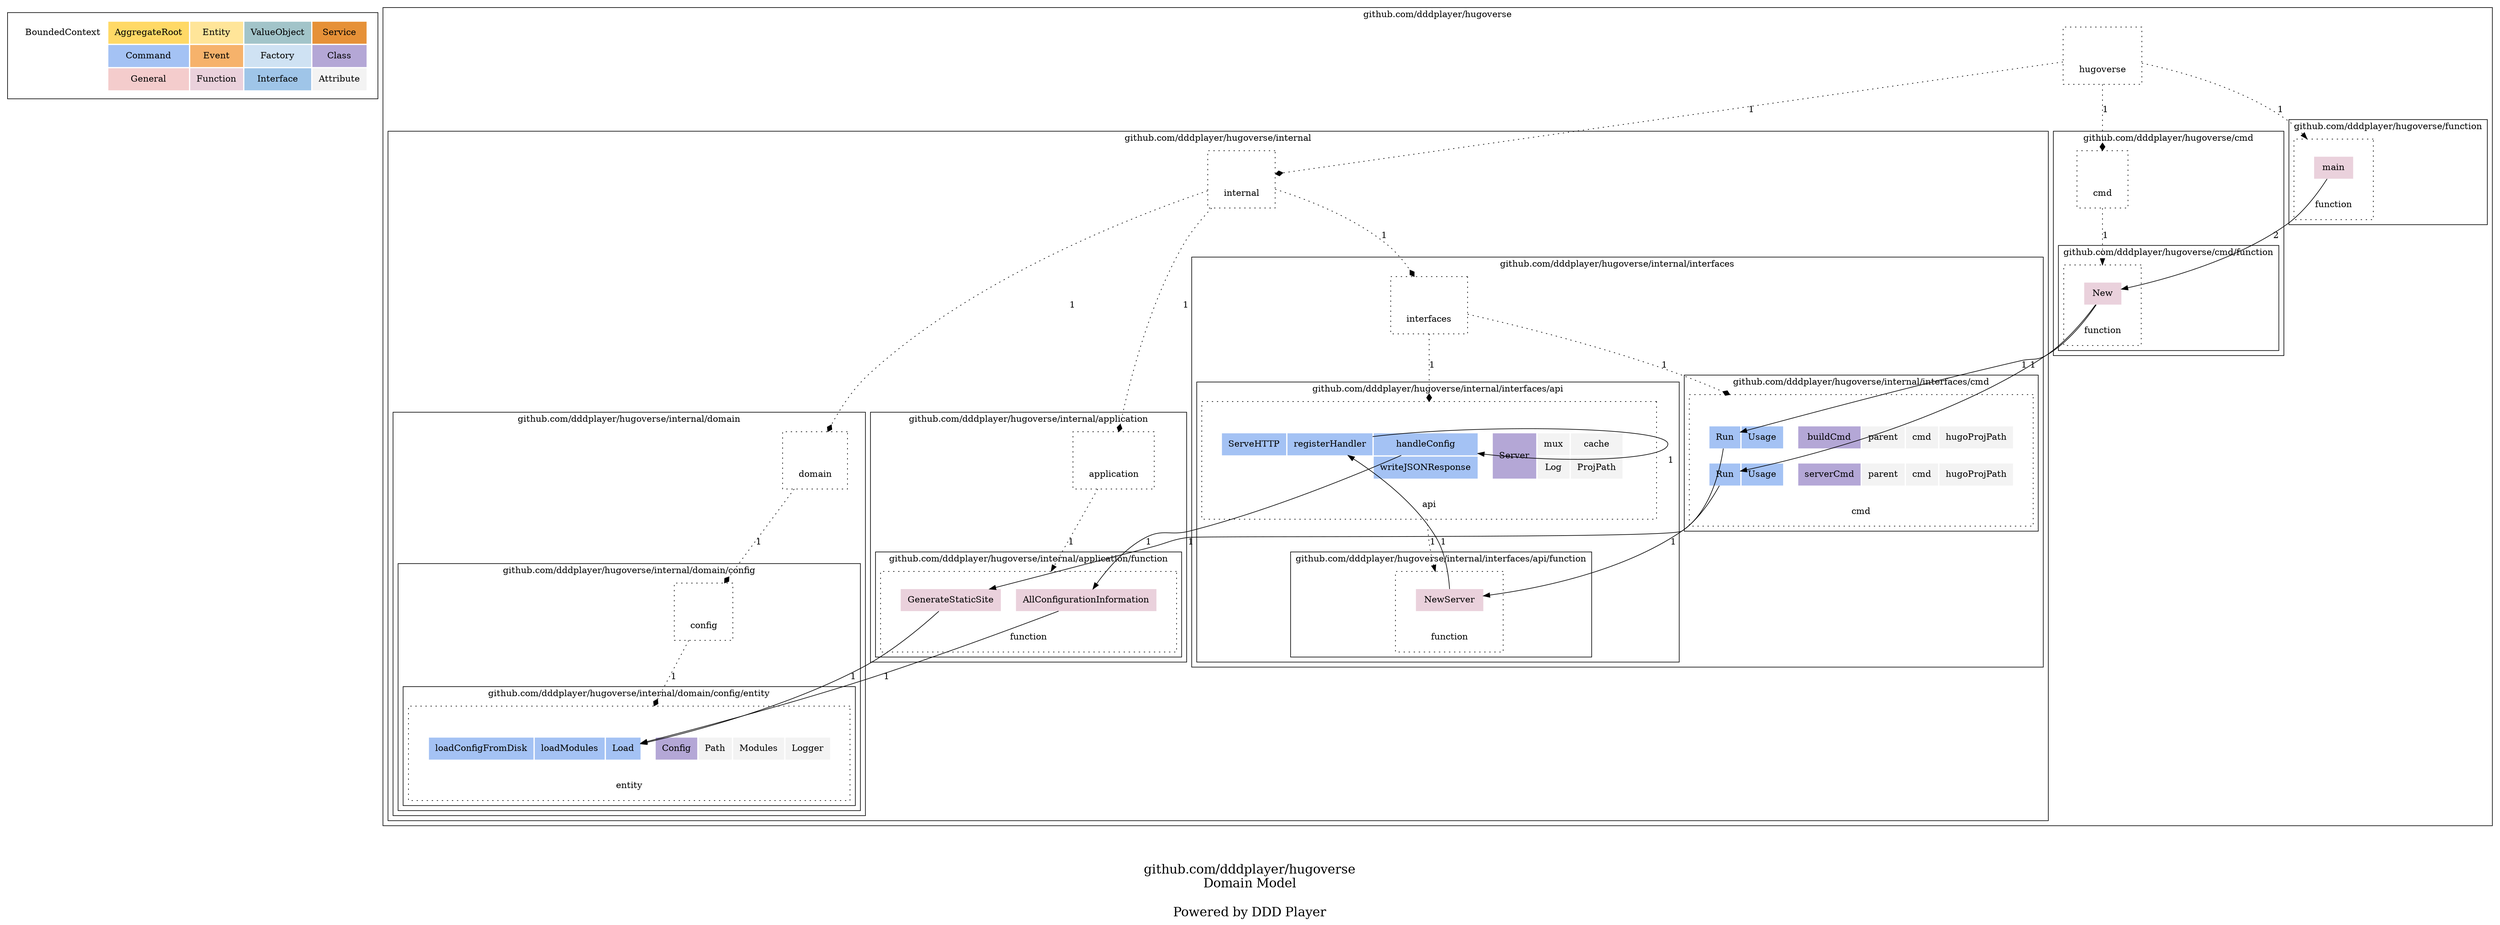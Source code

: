 digraph {
	node [style=dotted shape=rect]

    subgraph cluster_ddd_concept{
		node [color=white]

        ddd_concept [label=<
        <table border="0" cellpadding="10">
		<tr>
			<td bgcolor="#ffffff00" rowspan="1" colspan="1">BoundedContext</td>
			<td bgcolor="#ffd966ff" rowspan="1" colspan="1">AggregateRoot</td>
			<td bgcolor="#ffe599ff" rowspan="1" colspan="1">Entity</td>
			<td bgcolor="#a2c4c9ff" rowspan="1" colspan="1">ValueObject</td>
			<td bgcolor="#e69138ff" rowspan="1" colspan="1">Service</td>
		</tr>
		<tr>
			<td bgcolor="white" rowspan="1" colspan="1"></td>
			<td bgcolor="#a4c2f4ff" rowspan="1" colspan="1">Command</td>
			<td bgcolor="#f6b26bff" rowspan="1" colspan="1">Event</td>
			<td bgcolor="#cfe2f3ff" rowspan="1" colspan="1">Factory</td>
			<td bgcolor="#b4a7d6ff" rowspan="1" colspan="1">Class</td>
			
		</tr>
		<tr>
			<td bgcolor="white" rowspan="1" colspan="1"></td>
			<td bgcolor="#f4ccccff" rowspan="1" colspan="1">General</td>
			<td bgcolor="#ead1dcff" rowspan="1" colspan="1">Function</td>
			<td bgcolor="#9fc5e8ff" rowspan="1" colspan="1">Interface</td>
			<td bgcolor="#f3f3f3ff" rowspan="1" colspan="1">Attribute</td>
		</tr>
        </table>
        > ]
	}

    
		subgraph cluster_dUQ30Z {
	
		
    	dUQ30Z [label=<
        <table border="0" cellpadding="10">
			
				<tr>
		
			<td port="first_blank_row" bgcolor="white" rowspan="1" colspan="1"></td>
	</tr>
				<tr>
		
			<td port="" bgcolor="white" rowspan="1" colspan="1"></td>
	</tr>
				<tr>
		
			<td port="" bgcolor="white" rowspan="1" colspan="6">hugoverse</td>
	</tr>
        </table>
        > ]
	

	label = "github.com/dddplayer/hugoverse"

	
		subgraph cluster_dbPwjkq {
	
		
    	dbPwjkq [label=<
        <table border="0" cellpadding="10">
			
				<tr>
		
			<td port="first_blank_row" bgcolor="white" rowspan="1" colspan="1"></td>
	</tr>
				<tr>
		
			<td port="" bgcolor="white" rowspan="1" colspan="1"></td>
			<td port="dcdc8xt" bgcolor="#ead1dcff" rowspan="1" colspan="4">main</td>
			<td port="" bgcolor="white" rowspan="1" colspan="1"></td>
	</tr>
				<tr>
		
			<td port="" bgcolor="white" rowspan="1" colspan="1"></td>
	</tr>
				<tr>
		
			<td port="" bgcolor="white" rowspan="1" colspan="6">function</td>
	</tr>
        </table>
        > ]
	

	label = "github.com/dddplayer/hugoverse/function"

	
    }
		subgraph cluster_di7GIv {
	
		
    	di7GIv [label=<
        <table border="0" cellpadding="10">
			
				<tr>
		
			<td port="first_blank_row" bgcolor="white" rowspan="1" colspan="1"></td>
	</tr>
				<tr>
		
			<td port="" bgcolor="white" rowspan="1" colspan="1"></td>
	</tr>
				<tr>
		
			<td port="" bgcolor="white" rowspan="1" colspan="6">internal</td>
	</tr>
        </table>
        > ]
	

	label = "github.com/dddplayer/hugoverse/internal"

	
		subgraph cluster_dWutTC {
	
		
    	dWutTC [label=<
        <table border="0" cellpadding="10">
			
				<tr>
		
			<td port="first_blank_row" bgcolor="white" rowspan="1" colspan="1"></td>
	</tr>
				<tr>
		
			<td port="" bgcolor="white" rowspan="1" colspan="1"></td>
	</tr>
				<tr>
		
			<td port="" bgcolor="white" rowspan="1" colspan="6">interfaces</td>
	</tr>
        </table>
        > ]
	

	label = "github.com/dddplayer/hugoverse/internal/interfaces"

	
		subgraph cluster_dbFIgov {
	
		
    	dbFIgov [label=<
        <table border="0" cellpadding="10">
			
				<tr>
		
			<td port="first_blank_row" bgcolor="white" rowspan="1" colspan="1"></td>
	</tr>
				<tr>
		
			<td port="" bgcolor="white" rowspan="1" colspan="1"></td>
	</tr>
				<tr>
		
			<td port="" bgcolor="white" rowspan="1" colspan="1"></td>
			<td port="dcRNaFV" bgcolor="#a4c2f4ff" rowspan="1" colspan="1">ServeHTTP</td>
			<td port="dd6Itnh" bgcolor="#a4c2f4ff" rowspan="1" colspan="1">registerHandler</td>
			<td port="ddEFKA" bgcolor="#a4c2f4ff" rowspan="1" colspan="1">handleConfig</td>
			<td port="" bgcolor="white" rowspan="1" colspan="1"></td>
			<td port="dcrVIRt" bgcolor="#b4a7d6ff" rowspan="2" colspan="1">Server</td>
			<td port="ddIJ7CG" bgcolor="#f3f3f3ff" rowspan="1" colspan="1">mux</td>
			<td port="dc8h396" bgcolor="#f3f3f3ff" rowspan="1" colspan="1">cache</td>
			<td port="" bgcolor="white" rowspan="1" colspan="1"></td>
			<td port="" bgcolor="white" rowspan="1" colspan="1"></td>
	</tr>
				<tr>
		
			<td port="" bgcolor="white" rowspan="1" colspan="1"></td>
			<td port="" bgcolor="white" rowspan="1" colspan="1"></td>
			<td port="" bgcolor="white" rowspan="1" colspan="1"></td>
			<td port="dj0Eoa" bgcolor="#a4c2f4ff" rowspan="1" colspan="1">writeJSONResponse</td>
			<td port="" bgcolor="white" rowspan="1" colspan="1"></td>
			<td port="dd7nIzo" bgcolor="#f3f3f3ff" rowspan="1" colspan="1">Log</td>
			<td port="dboWVeI" bgcolor="#f3f3f3ff" rowspan="1" colspan="1">ProjPath</td>
			<td port="" bgcolor="white" rowspan="1" colspan="1"></td>
			<td port="" bgcolor="white" rowspan="1" colspan="1"></td>
	</tr>
				<tr>
		
			<td port="" bgcolor="white" rowspan="1" colspan="1"></td>
	</tr>
				<tr>
		
			<td port="" bgcolor="white" rowspan="1" colspan="10">api</td>
	</tr>
        </table>
        > ]
	

	label = "github.com/dddplayer/hugoverse/internal/interfaces/api"

	
		subgraph cluster_ddtvzaY {
	
		
    	ddtvzaY [label=<
        <table border="0" cellpadding="10">
			
				<tr>
		
			<td port="first_blank_row" bgcolor="white" rowspan="1" colspan="1"></td>
	</tr>
				<tr>
		
			<td port="" bgcolor="white" rowspan="1" colspan="1"></td>
			<td port="degUkn5" bgcolor="#ead1dcff" rowspan="1" colspan="4">NewServer</td>
			<td port="" bgcolor="white" rowspan="1" colspan="1"></td>
	</tr>
				<tr>
		
			<td port="" bgcolor="white" rowspan="1" colspan="1"></td>
	</tr>
				<tr>
		
			<td port="" bgcolor="white" rowspan="1" colspan="6">function</td>
	</tr>
        </table>
        > ]
	

	label = "github.com/dddplayer/hugoverse/internal/interfaces/api/function"

	
    }
    }
		subgraph cluster_dcUGxVR {
	
		
    	dcUGxVR [label=<
        <table border="0" cellpadding="10">
			
				<tr>
		
			<td port="first_blank_row" bgcolor="white" rowspan="1" colspan="1"></td>
	</tr>
				<tr>
		
			<td port="" bgcolor="white" rowspan="1" colspan="1"></td>
	</tr>
				<tr>
		
			<td port="" bgcolor="white" rowspan="1" colspan="1"></td>
			<td port="dFJoku" bgcolor="#a4c2f4ff" rowspan="1" colspan="1">Run</td>
			<td port="dbNAO7S" bgcolor="#a4c2f4ff" rowspan="1" colspan="1">Usage</td>
			<td port="" bgcolor="white" rowspan="1" colspan="1"></td>
			<td port="dbgRDfG" bgcolor="#b4a7d6ff" rowspan="1" colspan="1">buildCmd</td>
			<td port="dRDn7X" bgcolor="#f3f3f3ff" rowspan="1" colspan="1">parent</td>
			<td port="deFLls1" bgcolor="#f3f3f3ff" rowspan="1" colspan="1">cmd</td>
			<td port="dFl7Os" bgcolor="#f3f3f3ff" rowspan="1" colspan="1">hugoProjPath</td>
			<td port="" bgcolor="white" rowspan="1" colspan="1"></td>
	</tr>
				<tr>
		
			<td port="" bgcolor="white" rowspan="1" colspan="1"></td>
	</tr>
				<tr>
		
			<td port="" bgcolor="white" rowspan="1" colspan="1"></td>
			<td port="dbtwUMD" bgcolor="#a4c2f4ff" rowspan="1" colspan="1">Run</td>
			<td port="dcD6rbH" bgcolor="#a4c2f4ff" rowspan="1" colspan="1">Usage</td>
			<td port="" bgcolor="white" rowspan="1" colspan="1"></td>
			<td port="dc8vUbT" bgcolor="#b4a7d6ff" rowspan="1" colspan="1">serverCmd</td>
			<td port="denK8hY" bgcolor="#f3f3f3ff" rowspan="1" colspan="1">parent</td>
			<td port="dbhKWDM" bgcolor="#f3f3f3ff" rowspan="1" colspan="1">cmd</td>
			<td port="db78v3J" bgcolor="#f3f3f3ff" rowspan="1" colspan="1">hugoProjPath</td>
			<td port="" bgcolor="white" rowspan="1" colspan="1"></td>
	</tr>
				<tr>
		
			<td port="" bgcolor="white" rowspan="1" colspan="1"></td>
	</tr>
				<tr>
		
			<td port="" bgcolor="white" rowspan="1" colspan="9">cmd</td>
	</tr>
        </table>
        > ]
	

	label = "github.com/dddplayer/hugoverse/internal/interfaces/cmd"

	
    }
    }
		subgraph cluster_dbYmF3O {
	
		
    	dbYmF3O [label=<
        <table border="0" cellpadding="10">
			
				<tr>
		
			<td port="first_blank_row" bgcolor="white" rowspan="1" colspan="1"></td>
	</tr>
				<tr>
		
			<td port="" bgcolor="white" rowspan="1" colspan="1"></td>
	</tr>
				<tr>
		
			<td port="" bgcolor="white" rowspan="1" colspan="6">domain</td>
	</tr>
        </table>
        > ]
	

	label = "github.com/dddplayer/hugoverse/internal/domain"

	
		subgraph cluster_dctHGkf {
	
		
    	dctHGkf [label=<
        <table border="0" cellpadding="10">
			
				<tr>
		
			<td port="first_blank_row" bgcolor="white" rowspan="1" colspan="1"></td>
	</tr>
				<tr>
		
			<td port="" bgcolor="white" rowspan="1" colspan="1"></td>
	</tr>
				<tr>
		
			<td port="" bgcolor="white" rowspan="1" colspan="6">config</td>
	</tr>
        </table>
        > ]
	

	label = "github.com/dddplayer/hugoverse/internal/domain/config"

	
		subgraph cluster_dbvalZB {
	
		
    	dbvalZB [label=<
        <table border="0" cellpadding="10">
			
				<tr>
		
			<td port="first_blank_row" bgcolor="white" rowspan="1" colspan="1"></td>
	</tr>
				<tr>
		
			<td port="" bgcolor="white" rowspan="1" colspan="1"></td>
	</tr>
				<tr>
		
			<td port="" bgcolor="white" rowspan="1" colspan="1"></td>
			<td port="dympBu" bgcolor="#a4c2f4ff" rowspan="1" colspan="1">loadConfigFromDisk</td>
			<td port="dcMQkpO" bgcolor="#a4c2f4ff" rowspan="1" colspan="1">loadModules</td>
			<td port="deIyBAf" bgcolor="#a4c2f4ff" rowspan="1" colspan="1">Load</td>
			<td port="" bgcolor="white" rowspan="1" colspan="1"></td>
			<td port="dxeIu0" bgcolor="#b4a7d6ff" rowspan="1" colspan="1">Config</td>
			<td port="dbOwdfO" bgcolor="#f3f3f3ff" rowspan="1" colspan="1">Path</td>
			<td port="dcasrN4" bgcolor="#f3f3f3ff" rowspan="1" colspan="1">Modules</td>
			<td port="ddac06n" bgcolor="#f3f3f3ff" rowspan="1" colspan="1">Logger</td>
			<td port="" bgcolor="white" rowspan="1" colspan="1"></td>
	</tr>
				<tr>
		
			<td port="" bgcolor="white" rowspan="1" colspan="1"></td>
	</tr>
				<tr>
		
			<td port="" bgcolor="white" rowspan="1" colspan="10">entity</td>
	</tr>
        </table>
        > ]
	

	label = "github.com/dddplayer/hugoverse/internal/domain/config/entity"

	
    }
    }
    }
		subgraph cluster_dCbZAW {
	
		
    	dCbZAW [label=<
        <table border="0" cellpadding="10">
			
				<tr>
		
			<td port="first_blank_row" bgcolor="white" rowspan="1" colspan="1"></td>
	</tr>
				<tr>
		
			<td port="" bgcolor="white" rowspan="1" colspan="1"></td>
	</tr>
				<tr>
		
			<td port="" bgcolor="white" rowspan="1" colspan="6">application</td>
	</tr>
        </table>
        > ]
	

	label = "github.com/dddplayer/hugoverse/internal/application"

	
		subgraph cluster_ddeNuT {
	
		
    	ddeNuT [label=<
        <table border="0" cellpadding="10">
			
				<tr>
		
			<td port="first_blank_row" bgcolor="white" rowspan="1" colspan="1"></td>
	</tr>
				<tr>
		
			<td port="" bgcolor="white" rowspan="1" colspan="1"></td>
			<td port="d6GWrL" bgcolor="#ead1dcff" rowspan="1" colspan="2">GenerateStaticSite</td>
			<td port="" bgcolor="white" rowspan="1" colspan="1"></td>
			<td port="dbsclp6" bgcolor="#ead1dcff" rowspan="1" colspan="2">AllConfigurationInformation</td>
			<td port="" bgcolor="white" rowspan="1" colspan="1"></td>
	</tr>
				<tr>
		
			<td port="" bgcolor="white" rowspan="1" colspan="1"></td>
	</tr>
				<tr>
		
			<td port="" bgcolor="white" rowspan="1" colspan="7">function</td>
	</tr>
        </table>
        > ]
	

	label = "github.com/dddplayer/hugoverse/internal/application/function"

	
    }
    }
    }
		subgraph cluster_d5iImG {
	
		
    	d5iImG [label=<
        <table border="0" cellpadding="10">
			
				<tr>
		
			<td port="first_blank_row" bgcolor="white" rowspan="1" colspan="1"></td>
	</tr>
				<tr>
		
			<td port="" bgcolor="white" rowspan="1" colspan="1"></td>
	</tr>
				<tr>
		
			<td port="" bgcolor="white" rowspan="1" colspan="6">cmd</td>
	</tr>
        </table>
        > ]
	

	label = "github.com/dddplayer/hugoverse/cmd"

	
		subgraph cluster_ddREsL {
	
		
    	ddREsL [label=<
        <table border="0" cellpadding="10">
			
				<tr>
		
			<td port="first_blank_row" bgcolor="white" rowspan="1" colspan="1"></td>
	</tr>
				<tr>
		
			<td port="" bgcolor="white" rowspan="1" colspan="1"></td>
			<td port="dcvzibt" bgcolor="#ead1dcff" rowspan="1" colspan="4">New</td>
			<td port="" bgcolor="white" rowspan="1" colspan="1"></td>
	</tr>
				<tr>
		
			<td port="" bgcolor="white" rowspan="1" colspan="1"></td>
	</tr>
				<tr>
		
			<td port="" bgcolor="white" rowspan="1" colspan="6">function</td>
	</tr>
        </table>
        > ]
	

	label = "github.com/dddplayer/hugoverse/cmd/function"

	
    }
    }
    }
		subgraph cluster_dbPwjkq {
	
		
    	dbPwjkq [label=<
        <table border="0" cellpadding="10">
			
				<tr>
		
			<td port="first_blank_row" bgcolor="white" rowspan="1" colspan="1"></td>
	</tr>
				<tr>
		
			<td port="" bgcolor="white" rowspan="1" colspan="1"></td>
			<td port="dcdc8xt" bgcolor="#ead1dcff" rowspan="1" colspan="4">main</td>
			<td port="" bgcolor="white" rowspan="1" colspan="1"></td>
	</tr>
				<tr>
		
			<td port="" bgcolor="white" rowspan="1" colspan="1"></td>
	</tr>
				<tr>
		
			<td port="" bgcolor="white" rowspan="1" colspan="6">function</td>
	</tr>
        </table>
        > ]
	

	label = "github.com/dddplayer/hugoverse/function"

	
    }
		subgraph cluster_di7GIv {
	
		
    	di7GIv [label=<
        <table border="0" cellpadding="10">
			
				<tr>
		
			<td port="first_blank_row" bgcolor="white" rowspan="1" colspan="1"></td>
	</tr>
				<tr>
		
			<td port="" bgcolor="white" rowspan="1" colspan="1"></td>
	</tr>
				<tr>
		
			<td port="" bgcolor="white" rowspan="1" colspan="6">internal</td>
	</tr>
        </table>
        > ]
	

	label = "github.com/dddplayer/hugoverse/internal"

	
		subgraph cluster_dWutTC {
	
		
    	dWutTC [label=<
        <table border="0" cellpadding="10">
			
				<tr>
		
			<td port="first_blank_row" bgcolor="white" rowspan="1" colspan="1"></td>
	</tr>
				<tr>
		
			<td port="" bgcolor="white" rowspan="1" colspan="1"></td>
	</tr>
				<tr>
		
			<td port="" bgcolor="white" rowspan="1" colspan="6">interfaces</td>
	</tr>
        </table>
        > ]
	

	label = "github.com/dddplayer/hugoverse/internal/interfaces"

	
		subgraph cluster_dbFIgov {
	
		
    	dbFIgov [label=<
        <table border="0" cellpadding="10">
			
				<tr>
		
			<td port="first_blank_row" bgcolor="white" rowspan="1" colspan="1"></td>
	</tr>
				<tr>
		
			<td port="" bgcolor="white" rowspan="1" colspan="1"></td>
	</tr>
				<tr>
		
			<td port="" bgcolor="white" rowspan="1" colspan="1"></td>
			<td port="dcRNaFV" bgcolor="#a4c2f4ff" rowspan="1" colspan="1">ServeHTTP</td>
			<td port="dd6Itnh" bgcolor="#a4c2f4ff" rowspan="1" colspan="1">registerHandler</td>
			<td port="ddEFKA" bgcolor="#a4c2f4ff" rowspan="1" colspan="1">handleConfig</td>
			<td port="" bgcolor="white" rowspan="1" colspan="1"></td>
			<td port="dcrVIRt" bgcolor="#b4a7d6ff" rowspan="2" colspan="1">Server</td>
			<td port="ddIJ7CG" bgcolor="#f3f3f3ff" rowspan="1" colspan="1">mux</td>
			<td port="dc8h396" bgcolor="#f3f3f3ff" rowspan="1" colspan="1">cache</td>
			<td port="" bgcolor="white" rowspan="1" colspan="1"></td>
			<td port="" bgcolor="white" rowspan="1" colspan="1"></td>
	</tr>
				<tr>
		
			<td port="" bgcolor="white" rowspan="1" colspan="1"></td>
			<td port="" bgcolor="white" rowspan="1" colspan="1"></td>
			<td port="" bgcolor="white" rowspan="1" colspan="1"></td>
			<td port="dj0Eoa" bgcolor="#a4c2f4ff" rowspan="1" colspan="1">writeJSONResponse</td>
			<td port="" bgcolor="white" rowspan="1" colspan="1"></td>
			<td port="dd7nIzo" bgcolor="#f3f3f3ff" rowspan="1" colspan="1">Log</td>
			<td port="dboWVeI" bgcolor="#f3f3f3ff" rowspan="1" colspan="1">ProjPath</td>
			<td port="" bgcolor="white" rowspan="1" colspan="1"></td>
			<td port="" bgcolor="white" rowspan="1" colspan="1"></td>
	</tr>
				<tr>
		
			<td port="" bgcolor="white" rowspan="1" colspan="1"></td>
	</tr>
				<tr>
		
			<td port="" bgcolor="white" rowspan="1" colspan="10">api</td>
	</tr>
        </table>
        > ]
	

	label = "github.com/dddplayer/hugoverse/internal/interfaces/api"

	
		subgraph cluster_ddtvzaY {
	
		
    	ddtvzaY [label=<
        <table border="0" cellpadding="10">
			
				<tr>
		
			<td port="first_blank_row" bgcolor="white" rowspan="1" colspan="1"></td>
	</tr>
				<tr>
		
			<td port="" bgcolor="white" rowspan="1" colspan="1"></td>
			<td port="degUkn5" bgcolor="#ead1dcff" rowspan="1" colspan="4">NewServer</td>
			<td port="" bgcolor="white" rowspan="1" colspan="1"></td>
	</tr>
				<tr>
		
			<td port="" bgcolor="white" rowspan="1" colspan="1"></td>
	</tr>
				<tr>
		
			<td port="" bgcolor="white" rowspan="1" colspan="6">function</td>
	</tr>
        </table>
        > ]
	

	label = "github.com/dddplayer/hugoverse/internal/interfaces/api/function"

	
    }
    }
		subgraph cluster_dcUGxVR {
	
		
    	dcUGxVR [label=<
        <table border="0" cellpadding="10">
			
				<tr>
		
			<td port="first_blank_row" bgcolor="white" rowspan="1" colspan="1"></td>
	</tr>
				<tr>
		
			<td port="" bgcolor="white" rowspan="1" colspan="1"></td>
	</tr>
				<tr>
		
			<td port="" bgcolor="white" rowspan="1" colspan="1"></td>
			<td port="dFJoku" bgcolor="#a4c2f4ff" rowspan="1" colspan="1">Run</td>
			<td port="dbNAO7S" bgcolor="#a4c2f4ff" rowspan="1" colspan="1">Usage</td>
			<td port="" bgcolor="white" rowspan="1" colspan="1"></td>
			<td port="dbgRDfG" bgcolor="#b4a7d6ff" rowspan="1" colspan="1">buildCmd</td>
			<td port="dRDn7X" bgcolor="#f3f3f3ff" rowspan="1" colspan="1">parent</td>
			<td port="deFLls1" bgcolor="#f3f3f3ff" rowspan="1" colspan="1">cmd</td>
			<td port="dFl7Os" bgcolor="#f3f3f3ff" rowspan="1" colspan="1">hugoProjPath</td>
			<td port="" bgcolor="white" rowspan="1" colspan="1"></td>
	</tr>
				<tr>
		
			<td port="" bgcolor="white" rowspan="1" colspan="1"></td>
	</tr>
				<tr>
		
			<td port="" bgcolor="white" rowspan="1" colspan="1"></td>
			<td port="dbtwUMD" bgcolor="#a4c2f4ff" rowspan="1" colspan="1">Run</td>
			<td port="dcD6rbH" bgcolor="#a4c2f4ff" rowspan="1" colspan="1">Usage</td>
			<td port="" bgcolor="white" rowspan="1" colspan="1"></td>
			<td port="dc8vUbT" bgcolor="#b4a7d6ff" rowspan="1" colspan="1">serverCmd</td>
			<td port="denK8hY" bgcolor="#f3f3f3ff" rowspan="1" colspan="1">parent</td>
			<td port="dbhKWDM" bgcolor="#f3f3f3ff" rowspan="1" colspan="1">cmd</td>
			<td port="db78v3J" bgcolor="#f3f3f3ff" rowspan="1" colspan="1">hugoProjPath</td>
			<td port="" bgcolor="white" rowspan="1" colspan="1"></td>
	</tr>
				<tr>
		
			<td port="" bgcolor="white" rowspan="1" colspan="1"></td>
	</tr>
				<tr>
		
			<td port="" bgcolor="white" rowspan="1" colspan="9">cmd</td>
	</tr>
        </table>
        > ]
	

	label = "github.com/dddplayer/hugoverse/internal/interfaces/cmd"

	
    }
    }
		subgraph cluster_dbYmF3O {
	
		
    	dbYmF3O [label=<
        <table border="0" cellpadding="10">
			
				<tr>
		
			<td port="first_blank_row" bgcolor="white" rowspan="1" colspan="1"></td>
	</tr>
				<tr>
		
			<td port="" bgcolor="white" rowspan="1" colspan="1"></td>
	</tr>
				<tr>
		
			<td port="" bgcolor="white" rowspan="1" colspan="6">domain</td>
	</tr>
        </table>
        > ]
	

	label = "github.com/dddplayer/hugoverse/internal/domain"

	
		subgraph cluster_dctHGkf {
	
		
    	dctHGkf [label=<
        <table border="0" cellpadding="10">
			
				<tr>
		
			<td port="first_blank_row" bgcolor="white" rowspan="1" colspan="1"></td>
	</tr>
				<tr>
		
			<td port="" bgcolor="white" rowspan="1" colspan="1"></td>
	</tr>
				<tr>
		
			<td port="" bgcolor="white" rowspan="1" colspan="6">config</td>
	</tr>
        </table>
        > ]
	

	label = "github.com/dddplayer/hugoverse/internal/domain/config"

	
		subgraph cluster_dbvalZB {
	
		
    	dbvalZB [label=<
        <table border="0" cellpadding="10">
			
				<tr>
		
			<td port="first_blank_row" bgcolor="white" rowspan="1" colspan="1"></td>
	</tr>
				<tr>
		
			<td port="" bgcolor="white" rowspan="1" colspan="1"></td>
	</tr>
				<tr>
		
			<td port="" bgcolor="white" rowspan="1" colspan="1"></td>
			<td port="dympBu" bgcolor="#a4c2f4ff" rowspan="1" colspan="1">loadConfigFromDisk</td>
			<td port="dcMQkpO" bgcolor="#a4c2f4ff" rowspan="1" colspan="1">loadModules</td>
			<td port="deIyBAf" bgcolor="#a4c2f4ff" rowspan="1" colspan="1">Load</td>
			<td port="" bgcolor="white" rowspan="1" colspan="1"></td>
			<td port="dxeIu0" bgcolor="#b4a7d6ff" rowspan="1" colspan="1">Config</td>
			<td port="dbOwdfO" bgcolor="#f3f3f3ff" rowspan="1" colspan="1">Path</td>
			<td port="dcasrN4" bgcolor="#f3f3f3ff" rowspan="1" colspan="1">Modules</td>
			<td port="ddac06n" bgcolor="#f3f3f3ff" rowspan="1" colspan="1">Logger</td>
			<td port="" bgcolor="white" rowspan="1" colspan="1"></td>
	</tr>
				<tr>
		
			<td port="" bgcolor="white" rowspan="1" colspan="1"></td>
	</tr>
				<tr>
		
			<td port="" bgcolor="white" rowspan="1" colspan="10">entity</td>
	</tr>
        </table>
        > ]
	

	label = "github.com/dddplayer/hugoverse/internal/domain/config/entity"

	
    }
    }
    }
		subgraph cluster_dCbZAW {
	
		
    	dCbZAW [label=<
        <table border="0" cellpadding="10">
			
				<tr>
		
			<td port="first_blank_row" bgcolor="white" rowspan="1" colspan="1"></td>
	</tr>
				<tr>
		
			<td port="" bgcolor="white" rowspan="1" colspan="1"></td>
	</tr>
				<tr>
		
			<td port="" bgcolor="white" rowspan="1" colspan="6">application</td>
	</tr>
        </table>
        > ]
	

	label = "github.com/dddplayer/hugoverse/internal/application"

	
		subgraph cluster_ddeNuT {
	
		
    	ddeNuT [label=<
        <table border="0" cellpadding="10">
			
				<tr>
		
			<td port="first_blank_row" bgcolor="white" rowspan="1" colspan="1"></td>
	</tr>
				<tr>
		
			<td port="" bgcolor="white" rowspan="1" colspan="1"></td>
			<td port="d6GWrL" bgcolor="#ead1dcff" rowspan="1" colspan="2">GenerateStaticSite</td>
			<td port="" bgcolor="white" rowspan="1" colspan="1"></td>
			<td port="dbsclp6" bgcolor="#ead1dcff" rowspan="1" colspan="2">AllConfigurationInformation</td>
			<td port="" bgcolor="white" rowspan="1" colspan="1"></td>
	</tr>
				<tr>
		
			<td port="" bgcolor="white" rowspan="1" colspan="1"></td>
	</tr>
				<tr>
		
			<td port="" bgcolor="white" rowspan="1" colspan="7">function</td>
	</tr>
        </table>
        > ]
	

	label = "github.com/dddplayer/hugoverse/internal/application/function"

	
    }
    }
    }
		subgraph cluster_d5iImG {
	
		
    	d5iImG [label=<
        <table border="0" cellpadding="10">
			
				<tr>
		
			<td port="first_blank_row" bgcolor="white" rowspan="1" colspan="1"></td>
	</tr>
				<tr>
		
			<td port="" bgcolor="white" rowspan="1" colspan="1"></td>
	</tr>
				<tr>
		
			<td port="" bgcolor="white" rowspan="1" colspan="6">cmd</td>
	</tr>
        </table>
        > ]
	

	label = "github.com/dddplayer/hugoverse/cmd"

	
		subgraph cluster_ddREsL {
	
		
    	ddREsL [label=<
        <table border="0" cellpadding="10">
			
				<tr>
		
			<td port="first_blank_row" bgcolor="white" rowspan="1" colspan="1"></td>
	</tr>
				<tr>
		
			<td port="" bgcolor="white" rowspan="1" colspan="1"></td>
			<td port="dcvzibt" bgcolor="#ead1dcff" rowspan="1" colspan="4">New</td>
			<td port="" bgcolor="white" rowspan="1" colspan="1"></td>
	</tr>
				<tr>
		
			<td port="" bgcolor="white" rowspan="1" colspan="1"></td>
	</tr>
				<tr>
		
			<td port="" bgcolor="white" rowspan="1" colspan="6">function</td>
	</tr>
        </table>
        > ]
	

	label = "github.com/dddplayer/hugoverse/cmd/function"

	
    }
    }

	
		dcUGxVR:dbtwUMD -> ddtvzaY:degUkn5  [style=solid arrowhead=normal label="1" tooltip="serverCmd.Run -> NewServer: \n\nFrom: server.go (Line: 56, Column: 25) To: server.go (Line: 19, Column: 6)\n"]
		ddREsL:dcvzibt -> dcUGxVR:dbtwUMD  [style=solid arrowhead=normal label="1" tooltip="New -> serverCmd.Run: \n\nFrom: command.go (Line: 53, Column: 25) To: server.go (Line: 40, Column: 22)\n"]
		ddeNuT:d6GWrL -> dbvalZB:deIyBAf  [style=solid arrowhead=normal label="1" tooltip="GenerateStaticSite -> Config.Load: \n\nFrom: ssg.go (Line: 14, Column: 25) To: config.go (Line: 31, Column: 18)\n"]
		dcUGxVR:dFJoku -> ddeNuT:d6GWrL  [style=solid arrowhead=normal label="1" tooltip="buildCmd.Run -> GenerateStaticSite: \n\nFrom: build.go (Line: 54, Column: 41) To: ssg.go (Line: 9, Column: 6)\n"]
		dbFIgov -> ddtvzaY  [style=dotted arrowhead=normal label="1" tooltip="api -> function: \n\n"]
		dctHGkf -> dbvalZB  [style=dotted arrowhead=diamond label="1" tooltip="config -> entity: \n\n"]
		dUQ30Z -> d5iImG  [style=dotted arrowhead=diamond label="1" tooltip="hugoverse -> cmd: \n\n"]
		ddeNuT:dbsclp6 -> dbvalZB:deIyBAf  [style=solid arrowhead=normal label="1" tooltip="AllConfigurationInformation -> Config.Load: \n\nFrom: config.go (Line: 12, Column: 15) To: config.go (Line: 31, Column: 18)\n"]
		ddtvzaY:degUkn5 -> dbFIgov:dd6Itnh  [style=solid arrowhead=normal label="1" tooltip="NewServer -> Server.registerHandler: \n\nFrom: server.go (Line: 29, Column: 19) To: server.go (Line: 33, Column: 18)\n"]
		dbPwjkq:dcdc8xt -> ddREsL:dcvzibt  [style=solid arrowhead=normal label="2" tooltip="main -> New: \n\nFrom: main.go (Line: 10, Column: 16) To: command.go (Line: 11, Column: 6)\n"]
		dWutTC -> dbFIgov  [style=dotted arrowhead=diamond label="1" tooltip="interfaces -> api: \n\n"]
		di7GIv -> dbYmF3O  [style=dotted arrowhead=diamond label="1" tooltip="internal -> domain: \n\n"]
		dUQ30Z -> di7GIv  [style=dotted arrowhead=diamond label="1" tooltip="hugoverse -> internal: \n\n"]
		dWutTC -> dcUGxVR  [style=dotted arrowhead=diamond label="1" tooltip="interfaces -> cmd: \n\n"]
		di7GIv -> dWutTC  [style=dotted arrowhead=diamond label="1" tooltip="internal -> interfaces: \n\n"]
		d5iImG -> ddREsL  [style=dotted arrowhead=normal label="1" tooltip="cmd -> function: \n\n"]
		dbFIgov:ddEFKA -> ddeNuT:dbsclp6  [style=solid arrowhead=normal label="1" tooltip="Server.handleConfig -> AllConfigurationInformation: \n\nFrom: config.go (Line: 11, Column: 60) To: config.go (Line: 9, Column: 6)\n"]
		dbFIgov:dd6Itnh -> dbFIgov:ddEFKA  [style=solid arrowhead=normal label="1" tooltip="Server.registerHandler -> Server.handleConfig: \n\nFrom: server.go (Line: 34, Column: 18) To: config.go (Line: 8, Column: 18)\n"]
		ddREsL:dcvzibt -> dcUGxVR:dFJoku  [style=solid arrowhead=normal label="1" tooltip="New -> buildCmd.Run: \n\nFrom: command.go (Line: 69, Column: 25) To: build.go (Line: 38, Column: 21)\n"]
		dUQ30Z -> dbPwjkq  [style=dotted arrowhead=normal label="1" tooltip="hugoverse -> function: \n\n"]
		dbYmF3O -> dctHGkf  [style=dotted arrowhead=diamond label="1" tooltip="domain -> config: \n\n"]
		dCbZAW -> ddeNuT  [style=dotted arrowhead=normal label="1" tooltip="application -> function: \n\n"]
		di7GIv -> dCbZAW  [style=dotted arrowhead=diamond label="1" tooltip="internal -> application: \n\n"]

	label = "\n\ngithub.com/dddplayer/hugoverse\nDomain Model\n\nPowered by DDD Player";
    fontsize=20;
}
